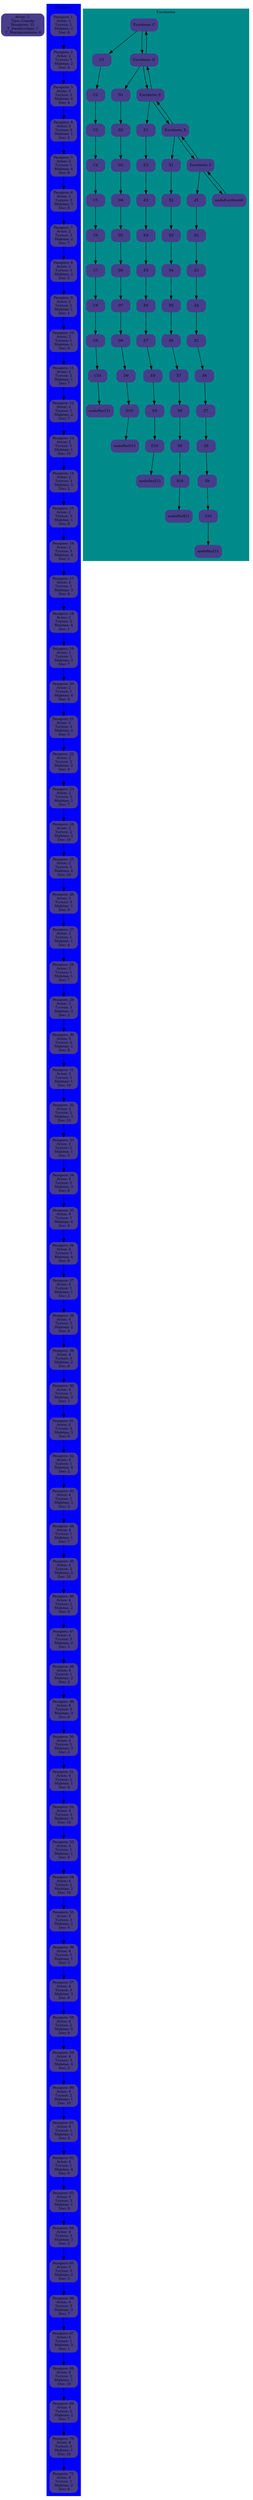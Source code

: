 digraph g {  
 subgraph cluster_0 {
rankdir= "LR"
};
node [
fontsize = "10"
shape = "Mrecord"
color="darkslateblue"
style ="filled, bold"
];
"nodoAvion0"
[ label=" Avion: 5 &#92;n Tipo: Grande &#92;n Pasajeros: 35 &#92;n T_Desabordaje: 1 &#92;n T_Mantenimiento: 6"];

 subgraph cluster_1 {
node [style=filled];
"nodoPasajero1"
[ label=" Pasajero: 1 &#92;n Avion: 2 &#92;n Turnos: 1 &#92;n Maletas: 2 &#92;n Doc: 6"];
"nodoPasajero2"
[ label=" Pasajero: 2 &#92;n Avion: 2 &#92;n Turnos: 3 &#92;n Maletas: 2 &#92;n Doc: 4"];
"nodoPasajero3"
[ label=" Pasajero: 3 &#92;n Avion: 2 &#92;n Turnos: 2 &#92;n Maletas: 4 &#92;n Doc: 4"];
"nodoPasajero4"
[ label=" Pasajero: 4 &#92;n Avion: 2 &#92;n Turnos: 3 &#92;n Maletas: 1 &#92;n Doc: 2"];
"nodoPasajero5"
[ label=" Pasajero: 5 &#92;n Avion: 2 &#92;n Turnos: 1 &#92;n Maletas: 4 &#92;n Doc: 9"];
"nodoPasajero6"
[ label=" Pasajero: 6 &#92;n Avion: 2 &#92;n Turnos: 3 &#92;n Maletas: 3 &#92;n Doc: 8"];
"nodoPasajero7"
[ label=" Pasajero: 7 &#92;n Avion: 2 &#92;n Turnos: 3 &#92;n Maletas: 2 &#92;n Doc: 7"];
"nodoPasajero8"
[ label=" Pasajero: 8 &#92;n Avion: 2 &#92;n Turnos: 3 &#92;n Maletas: 2 &#92;n Doc: 5"];
"nodoPasajero9"
[ label=" Pasajero: 9 &#92;n Avion: 2 &#92;n Turnos: 2 &#92;n Maletas: 1 &#92;n Doc: 1"];
"nodoPasajero10"
[ label=" Pasajero: 10 &#92;n Avion: 2 &#92;n Turnos: 1 &#92;n Maletas: 1 &#92;n Doc: 6"];
"nodoPasajero11"
[ label=" Pasajero: 11 &#92;n Avion: 2 &#92;n Turnos: 2 &#92;n Maletas: 1 &#92;n Doc: 7"];
"nodoPasajero12"
[ label=" Pasajero: 12 &#92;n Avion: 2 &#92;n Turnos: 1 &#92;n Maletas: 2 &#92;n Doc: 7"];
"nodoPasajero13"
[ label=" Pasajero: 13 &#92;n Avion: 2 &#92;n Turnos: 1 &#92;n Maletas: 1 &#92;n Doc: 10"];
"nodoPasajero14"
[ label=" Pasajero: 14 &#92;n Avion: 2 &#92;n Turnos: 3 &#92;n Maletas: 2 &#92;n Doc: 2"];
"nodoPasajero15"
[ label=" Pasajero: 15 &#92;n Avion: 2 &#92;n Turnos: 3 &#92;n Maletas: 1 &#92;n Doc: 8"];
"nodoPasajero16"
[ label=" Pasajero: 16 &#92;n Avion: 2 &#92;n Turnos: 3 &#92;n Maletas: 4 &#92;n Doc: 2"];
"nodoPasajero17"
[ label=" Pasajero: 17 &#92;n Avion: 2 &#92;n Turnos: 1 &#92;n Maletas: 3 &#92;n Doc: 6"];
"nodoPasajero18"
[ label=" Pasajero: 18 &#92;n Avion: 2 &#92;n Turnos: 2 &#92;n Maletas: 4 &#92;n Doc: 1"];
"nodoPasajero19"
[ label=" Pasajero: 19 &#92;n Avion: 2 &#92;n Turnos: 1 &#92;n Maletas: 3 &#92;n Doc: 7"];
"nodoPasajero20"
[ label=" Pasajero: 20 &#92;n Avion: 2 &#92;n Turnos: 1 &#92;n Maletas: 4 &#92;n Doc: 9"];
"nodoPasajero21"
[ label=" Pasajero: 21 &#92;n Avion: 2 &#92;n Turnos: 3 &#92;n Maletas: 2 &#92;n Doc: 5"];
"nodoPasajero22"
[ label=" Pasajero: 22 &#92;n Avion: 2 &#92;n Turnos: 2 &#92;n Maletas: 2 &#92;n Doc: 9"];
"nodoPasajero23"
[ label=" Pasajero: 23 &#92;n Avion: 2 &#92;n Turnos: 2 &#92;n Maletas: 2 &#92;n Doc: 7"];
"nodoPasajero24"
[ label=" Pasajero: 24 &#92;n Avion: 2 &#92;n Turnos: 2 &#92;n Maletas: 2 &#92;n Doc: 10"];
"nodoPasajero25"
[ label=" Pasajero: 25 &#92;n Avion: 2 &#92;n Turnos: 2 &#92;n Maletas: 4 &#92;n Doc: 10"];
"nodoPasajero26"
[ label=" Pasajero: 26 &#92;n Avion: 3 &#92;n Turnos: 3 &#92;n Maletas: 1 &#92;n Doc: 6"];
"nodoPasajero27"
[ label=" Pasajero: 27 &#92;n Avion: 3 &#92;n Turnos: 1 &#92;n Maletas: 1 &#92;n Doc: 4"];
"nodoPasajero28"
[ label=" Pasajero: 28 &#92;n Avion: 3 &#92;n Turnos: 1 &#92;n Maletas: 1 &#92;n Doc: 7"];
"nodoPasajero29"
[ label=" Pasajero: 29 &#92;n Avion: 3 &#92;n Turnos: 3 &#92;n Maletas: 3 &#92;n Doc: 2"];
"nodoPasajero30"
[ label=" Pasajero: 30 &#92;n Avion: 3 &#92;n Turnos: 2 &#92;n Maletas: 2 &#92;n Doc: 9"];
"nodoPasajero31"
[ label=" Pasajero: 31 &#92;n Avion: 3 &#92;n Turnos: 1 &#92;n Maletas: 1 &#92;n Doc: 10"];
"nodoPasajero32"
[ label=" Pasajero: 32 &#92;n Avion: 3 &#92;n Turnos: 2 &#92;n Maletas: 3 &#92;n Doc: 10"];
"nodoPasajero33"
[ label=" Pasajero: 33 &#92;n Avion: 3 &#92;n Turnos: 2 &#92;n Maletas: 1 &#92;n Doc: 5"];
"nodoPasajero34"
[ label=" Pasajero: 34 &#92;n Avion: 4 &#92;n Turnos: 2 &#92;n Maletas: 3 &#92;n Doc: 8"];
"nodoPasajero35"
[ label=" Pasajero: 35 &#92;n Avion: 4 &#92;n Turnos: 1 &#92;n Maletas: 4 &#92;n Doc: 4"];
"nodoPasajero36"
[ label=" Pasajero: 36 &#92;n Avion: 4 &#92;n Turnos: 3 &#92;n Maletas: 4 &#92;n Doc: 8"];
"nodoPasajero37"
[ label=" Pasajero: 37 &#92;n Avion: 4 &#92;n Turnos: 1 &#92;n Maletas: 1 &#92;n Doc: 2"];
"nodoPasajero38"
[ label=" Pasajero: 38 &#92;n Avion: 4 &#92;n Turnos: 3 &#92;n Maletas: 2 &#92;n Doc: 4"];
"nodoPasajero39"
[ label=" Pasajero: 39 &#92;n Avion: 4 &#92;n Turnos: 3 &#92;n Maletas: 2 &#92;n Doc: 8"];
"nodoPasajero40"
[ label=" Pasajero: 40 &#92;n Avion: 4 &#92;n Turnos: 1 &#92;n Maletas: 3 &#92;n Doc: 7"];
"nodoPasajero41"
[ label=" Pasajero: 41 &#92;n Avion: 4 &#92;n Turnos: 3 &#92;n Maletas: 3 &#92;n Doc: 6"];
"nodoPasajero42"
[ label=" Pasajero: 42 &#92;n Avion: 4 &#92;n Turnos: 1 &#92;n Maletas: 4 &#92;n Doc: 2"];
"nodoPasajero43"
[ label=" Pasajero: 43 &#92;n Avion: 4 &#92;n Turnos: 1 &#92;n Maletas: 3 &#92;n Doc: 3"];
"nodoPasajero44"
[ label=" Pasajero: 44 &#92;n Avion: 4 &#92;n Turnos: 1 &#92;n Maletas: 1 &#92;n Doc: 7"];
"nodoPasajero45"
[ label=" Pasajero: 45 &#92;n Avion: 4 &#92;n Turnos: 2 &#92;n Maletas: 2 &#92;n Doc: 10"];
"nodoPasajero46"
[ label=" Pasajero: 46 &#92;n Avion: 4 &#92;n Turnos: 2 &#92;n Maletas: 2 &#92;n Doc: 9"];
"nodoPasajero47"
[ label=" Pasajero: 47 &#92;n Avion: 4 &#92;n Turnos: 3 &#92;n Maletas: 2 &#92;n Doc: 3"];
"nodoPasajero48"
[ label=" Pasajero: 48 &#92;n Avion: 4 &#92;n Turnos: 1 &#92;n Maletas: 2 &#92;n Doc: 2"];
"nodoPasajero49"
[ label=" Pasajero: 49 &#92;n Avion: 4 &#92;n Turnos: 2 &#92;n Maletas: 3 &#92;n Doc: 6"];
"nodoPasajero50"
[ label=" Pasajero: 50 &#92;n Avion: 4 &#92;n Turnos: 2 &#92;n Maletas: 3 &#92;n Doc: 2"];
"nodoPasajero51"
[ label=" Pasajero: 51 &#92;n Avion: 4 &#92;n Turnos: 2 &#92;n Maletas: 1 &#92;n Doc: 8"];
"nodoPasajero52"
[ label=" Pasajero: 52 &#92;n Avion: 4 &#92;n Turnos: 3 &#92;n Maletas: 3 &#92;n Doc: 10"];
"nodoPasajero53"
[ label=" Pasajero: 53 &#92;n Avion: 4 &#92;n Turnos: 1 &#92;n Maletas: 1 &#92;n Doc: 8"];
"nodoPasajero54"
[ label=" Pasajero: 54 &#92;n Avion: 4 &#92;n Turnos: 1 &#92;n Maletas: 2 &#92;n Doc: 10"];
"nodoPasajero55"
[ label=" Pasajero: 55 &#92;n Avion: 4 &#92;n Turnos: 3 &#92;n Maletas: 2 &#92;n Doc: 9"];
"nodoPasajero56"
[ label=" Pasajero: 56 &#92;n Avion: 4 &#92;n Turnos: 2 &#92;n Maletas: 1 &#92;n Doc: 3"];
"nodoPasajero57"
[ label=" Pasajero: 57 &#92;n Avion: 4 &#92;n Turnos: 3 &#92;n Maletas: 3 &#92;n Doc: 8"];
"nodoPasajero58"
[ label=" Pasajero: 58 &#92;n Avion: 4 &#92;n Turnos: 2 &#92;n Maletas: 4 &#92;n Doc: 9"];
"nodoPasajero59"
[ label=" Pasajero: 59 &#92;n Avion: 4 &#92;n Turnos: 3 &#92;n Maletas: 4 &#92;n Doc: 2"];
"nodoPasajero60"
[ label=" Pasajero: 60 &#92;n Avion: 4 &#92;n Turnos: 2 &#92;n Maletas: 1 &#92;n Doc: 10"];
"nodoPasajero61"
[ label=" Pasajero: 61 &#92;n Avion: 4 &#92;n Turnos: 1 &#92;n Maletas: 1 &#92;n Doc: 3"];
"nodoPasajero62"
[ label=" Pasajero: 62 &#92;n Avion: 4 &#92;n Turnos: 1 &#92;n Maletas: 4 &#92;n Doc: 9"];
"nodoPasajero63"
[ label=" Pasajero: 63 &#92;n Avion: 4 &#92;n Turnos: 3 &#92;n Maletas: 1 &#92;n Doc: 9"];
"nodoPasajero64"
[ label=" Pasajero: 64 &#92;n Avion: 4 &#92;n Turnos: 3 &#92;n Maletas: 3 &#92;n Doc: 2"];
"nodoPasajero65"
[ label=" Pasajero: 65 &#92;n Avion: 4 &#92;n Turnos: 3 &#92;n Maletas: 2 &#92;n Doc: 3"];
"nodoPasajero66"
[ label=" Pasajero: 66 &#92;n Avion: 4 &#92;n Turnos: 3 &#92;n Maletas: 3 &#92;n Doc: 7"];
"nodoPasajero67"
[ label=" Pasajero: 67 &#92;n Avion: 4 &#92;n Turnos: 1 &#92;n Maletas: 3 &#92;n Doc: 1"];
"nodoPasajero68"
[ label=" Pasajero: 68 &#92;n Avion: 4 &#92;n Turnos: 3 &#92;n Maletas: 1 &#92;n Doc: 10"];
"nodoPasajero69"
[ label=" Pasajero: 69 &#92;n Avion: 4 &#92;n Turnos: 2 &#92;n Maletas: 2 &#92;n Doc: 7"];
"nodoPasajero70"
[ label=" Pasajero: 70 &#92;n Avion: 4 &#92;n Turnos: 3 &#92;n Maletas: 1 &#92;n Doc: 10"];
"nodoPasajero71"
[ label=" Pasajero: 71 &#92;n Avion: 4 &#92;n Turnos: 1 &#92;n Maletas: 2 &#92;n Doc: 6"];
"nodoPasajero1"-> "nodoPasajero2";
"nodoPasajero2"-> "nodoPasajero3";
"nodoPasajero3"-> "nodoPasajero4";
"nodoPasajero4"-> "nodoPasajero5";
"nodoPasajero5"-> "nodoPasajero6";
"nodoPasajero6"-> "nodoPasajero7";
"nodoPasajero7"-> "nodoPasajero8";
"nodoPasajero8"-> "nodoPasajero9";
"nodoPasajero9"-> "nodoPasajero10";
"nodoPasajero10"-> "nodoPasajero11";
"nodoPasajero11"-> "nodoPasajero12";
"nodoPasajero12"-> "nodoPasajero13";
"nodoPasajero13"-> "nodoPasajero14";
"nodoPasajero14"-> "nodoPasajero15";
"nodoPasajero15"-> "nodoPasajero16";
"nodoPasajero16"-> "nodoPasajero17";
"nodoPasajero17"-> "nodoPasajero18";
"nodoPasajero18"-> "nodoPasajero19";
"nodoPasajero19"-> "nodoPasajero20";
"nodoPasajero20"-> "nodoPasajero21";
"nodoPasajero21"-> "nodoPasajero22";
"nodoPasajero22"-> "nodoPasajero23";
"nodoPasajero23"-> "nodoPasajero24";
"nodoPasajero24"-> "nodoPasajero25";
"nodoPasajero25"-> "nodoPasajero26";
"nodoPasajero26"-> "nodoPasajero27";
"nodoPasajero27"-> "nodoPasajero28";
"nodoPasajero28"-> "nodoPasajero29";
"nodoPasajero29"-> "nodoPasajero30";
"nodoPasajero30"-> "nodoPasajero31";
"nodoPasajero31"-> "nodoPasajero32";
"nodoPasajero32"-> "nodoPasajero33";
"nodoPasajero33"-> "nodoPasajero34";
"nodoPasajero34"-> "nodoPasajero35";
"nodoPasajero35"-> "nodoPasajero36";
"nodoPasajero36"-> "nodoPasajero37";
"nodoPasajero37"-> "nodoPasajero38";
"nodoPasajero38"-> "nodoPasajero39";
"nodoPasajero39"-> "nodoPasajero40";
"nodoPasajero40"-> "nodoPasajero41";
"nodoPasajero41"-> "nodoPasajero42";
"nodoPasajero42"-> "nodoPasajero43";
"nodoPasajero43"-> "nodoPasajero44";
"nodoPasajero44"-> "nodoPasajero45";
"nodoPasajero45"-> "nodoPasajero46";
"nodoPasajero46"-> "nodoPasajero47";
"nodoPasajero47"-> "nodoPasajero48";
"nodoPasajero48"-> "nodoPasajero49";
"nodoPasajero49"-> "nodoPasajero50";
"nodoPasajero50"-> "nodoPasajero51";
"nodoPasajero51"-> "nodoPasajero52";
"nodoPasajero52"-> "nodoPasajero53";
"nodoPasajero53"-> "nodoPasajero54";
"nodoPasajero54"-> "nodoPasajero55";
"nodoPasajero55"-> "nodoPasajero56";
"nodoPasajero56"-> "nodoPasajero57";
"nodoPasajero57"-> "nodoPasajero58";
"nodoPasajero58"-> "nodoPasajero59";
"nodoPasajero59"-> "nodoPasajero60";
"nodoPasajero60"-> "nodoPasajero61";
"nodoPasajero61"-> "nodoPasajero62";
"nodoPasajero62"-> "nodoPasajero63";
"nodoPasajero63"-> "nodoPasajero64";
"nodoPasajero64"-> "nodoPasajero65";
"nodoPasajero65"-> "nodoPasajero66";
"nodoPasajero66"-> "nodoPasajero67";
"nodoPasajero67"-> "nodoPasajero68";
"nodoPasajero68"-> "nodoPasajero69";
"nodoPasajero69"-> "nodoPasajero70";
"nodoPasajero70"-> "nodoPasajero71";
fontsize = "10"
shape = "Mrecord"
color="blue"
style ="filled, bold"
label ="Pasajeros"
}

 subgraph cluster_2 {
node [style=filled];
"nodoEscritorio1"
[ label=" Escritorio: C"];
"nodoPasC1"
[ label=" C1"];
"nodoPasC2"
[ label=" C2"];
"nodoPasC3"
[ label=" C3"];
"nodoPasC4"
[ label=" C4"];
"nodoPasC5"
[ label=" C5"];
"nodoPasC6"
[ label=" C6"];
"nodoPasC7"
[ label=" C7"];
"nodoPasC8"
[ label=" C8"];
"nodoPasC9"
[ label=" C9"];
"nodoPasC10"
[ label=" C10"];
"nodoEscritorio2"
[ label=" Escritorio: D"];
"nodoPasD1"
[ label=" D1"];
"nodoPasD2"
[ label=" D2"];
"nodoPasD3"
[ label=" D3"];
"nodoPasD4"
[ label=" D4"];
"nodoPasD5"
[ label=" D5"];
"nodoPasD6"
[ label=" D6"];
"nodoPasD7"
[ label=" D7"];
"nodoPasD8"
[ label=" D8"];
"nodoPasD9"
[ label=" D9"];
"nodoPasD10"
[ label=" D10"];
"nodoEscritorio3"
[ label=" Escritorio: E"];
"nodoPasE1"
[ label=" E1"];
"nodoPasE2"
[ label=" E2"];
"nodoPasE3"
[ label=" E3"];
"nodoPasE4"
[ label=" E4"];
"nodoPasE5"
[ label=" E5"];
"nodoPasE6"
[ label=" E6"];
"nodoPasE7"
[ label=" E7"];
"nodoPasE8"
[ label=" E8"];
"nodoPasE9"
[ label=" E9"];
"nodoPasE10"
[ label=" E10"];
"nodoEscritorio4"
[ label=" Escritorio: X"];
"nodoPasX1"
[ label=" X1"];
"nodoPasX2"
[ label=" X2"];
"nodoPasX3"
[ label=" X3"];
"nodoPasX4"
[ label=" X4"];
"nodoPasX5"
[ label=" X5"];
"nodoPasX6"
[ label=" X6"];
"nodoPasX7"
[ label=" X7"];
"nodoPasX8"
[ label=" X8"];
"nodoPasX9"
[ label=" X9"];
"nodoPasX10"
[ label=" X10"];
"nodoEscritorio5"
[ label=" Escritorio: Z"];
"nodoPasZ1"
[ label=" Z1"];
"nodoPasZ2"
[ label=" Z2"];
"nodoPasZ3"
[ label=" Z3"];
"nodoPasZ4"
[ label=" Z4"];
"nodoPasZ5"
[ label=" Z5"];
"nodoPasZ6"
[ label=" Z6"];
"nodoPasZ7"
[ label=" Z7"];
"nodoPasZ8"
[ label=" Z8"];
"nodoPasZ9"
[ label=" Z9"];
"nodoPasZ10"
[ label=" Z10"];
"nodoEscritorio1"-> "nodoEscritorio2";
"nodoEscritorio2"-> "nodoEscritorio1";
"nodoEscritorio1"-> "nodoPasC1";
"nodoPasC1"-> "nodoPasC2";
"nodoPasC2"-> "nodoPasC3";
"nodoPasC3"-> "nodoPasC4";
"nodoPasC4"-> "nodoPasC5";
"nodoPasC5"-> "nodoPasC6";
"nodoPasC6"-> "nodoPasC7";
"nodoPasC7"-> "nodoPasC8";
"nodoPasC8"-> "nodoPasC9";
"nodoPasC9"-> "nodoPasC10";
"nodoPasC10"-> "nodoPasC11";
"nodoEscritorio2"-> "nodoEscritorio3";
"nodoEscritorio3"-> "nodoEscritorio2";
"nodoEscritorio2"-> "nodoPasD1";
"nodoPasD1"-> "nodoPasD2";
"nodoPasD2"-> "nodoPasD3";
"nodoPasD3"-> "nodoPasD4";
"nodoPasD4"-> "nodoPasD5";
"nodoPasD5"-> "nodoPasD6";
"nodoPasD6"-> "nodoPasD7";
"nodoPasD7"-> "nodoPasD8";
"nodoPasD8"-> "nodoPasD9";
"nodoPasD9"-> "nodoPasD10";
"nodoPasD10"-> "nodoPasD11";
"nodoEscritorio3"-> "nodoEscritorio4";
"nodoEscritorio4"-> "nodoEscritorio3";
"nodoEscritorio3"-> "nodoPasE1";
"nodoPasE1"-> "nodoPasE2";
"nodoPasE2"-> "nodoPasE3";
"nodoPasE3"-> "nodoPasE4";
"nodoPasE4"-> "nodoPasE5";
"nodoPasE5"-> "nodoPasE6";
"nodoPasE6"-> "nodoPasE7";
"nodoPasE7"-> "nodoPasE8";
"nodoPasE8"-> "nodoPasE9";
"nodoPasE9"-> "nodoPasE10";
"nodoPasE10"-> "nodoPasE11";
"nodoEscritorio4"-> "nodoEscritorio5";
"nodoEscritorio5"-> "nodoEscritorio4";
"nodoEscritorio4"-> "nodoPasX1";
"nodoPasX1"-> "nodoPasX2";
"nodoPasX2"-> "nodoPasX3";
"nodoPasX3"-> "nodoPasX4";
"nodoPasX4"-> "nodoPasX5";
"nodoPasX5"-> "nodoPasX6";
"nodoPasX6"-> "nodoPasX7";
"nodoPasX7"-> "nodoPasX8";
"nodoPasX8"-> "nodoPasX9";
"nodoPasX9"-> "nodoPasX10";
"nodoPasX10"-> "nodoPasX11";
"nodoEscritorio5"-> "nodoEscritorio6";
"nodoEscritorio6"-> "nodoEscritorio5";
"nodoEscritorio5"-> "nodoPasZ1";
"nodoPasZ1"-> "nodoPasZ2";
"nodoPasZ2"-> "nodoPasZ3";
"nodoPasZ3"-> "nodoPasZ4";
"nodoPasZ4"-> "nodoPasZ5";
"nodoPasZ5"-> "nodoPasZ6";
"nodoPasZ6"-> "nodoPasZ7";
"nodoPasZ7"-> "nodoPasZ8";
"nodoPasZ8"-> "nodoPasZ9";
"nodoPasZ9"-> "nodoPasZ10";
"nodoPasZ10"-> "nodoPasZ11";
fontsize = "10"
shape = "Mrecord"
color="cyan4"
style ="filled, bold"
label ="Escritorios"
}
}